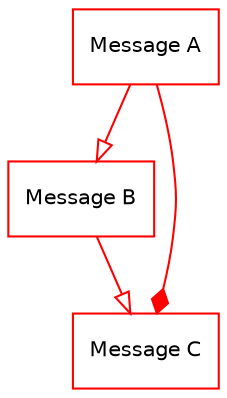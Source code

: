 digraph ReplaceAndObsoleteError
{
      node [shape=record, fontname=Helvetica, fontsize=10];
      a [ label="Message A", color="red"];
      b [ label="Message B", color="red"];
      c [ label="Message C", color="red"];
      a -> b [ arrowhead="empty", color="red"];
      a -> c [ arrowhead="diamond", color="red"];
      b -> c [ arrowhead="empty", color="red"];
}
